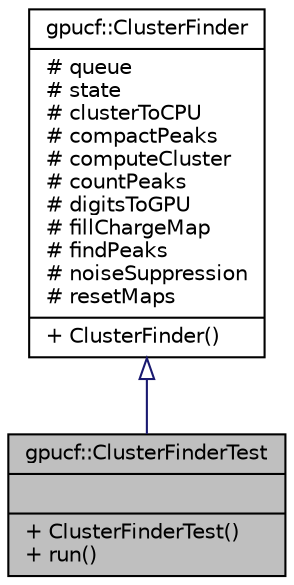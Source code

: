 digraph "gpucf::ClusterFinderTest"
{
 // INTERACTIVE_SVG=YES
  bgcolor="transparent";
  edge [fontname="Helvetica",fontsize="10",labelfontname="Helvetica",labelfontsize="10"];
  node [fontname="Helvetica",fontsize="10",shape=record];
  Node1 [label="{gpucf::ClusterFinderTest\n||+ ClusterFinderTest()\l+ run()\l}",height=0.2,width=0.4,color="black", fillcolor="grey75", style="filled", fontcolor="black"];
  Node2 -> Node1 [dir="back",color="midnightblue",fontsize="10",style="solid",arrowtail="onormal",fontname="Helvetica"];
  Node2 [label="{gpucf::ClusterFinder\n|# queue\l# state\l# clusterToCPU\l# compactPeaks\l# computeCluster\l# countPeaks\l# digitsToGPU\l# fillChargeMap\l# findPeaks\l# noiseSuppression\l# resetMaps\l|+ ClusterFinder()\l}",height=0.2,width=0.4,color="black",URL="$d3/d32/classgpucf_1_1ClusterFinder.html"];
}
